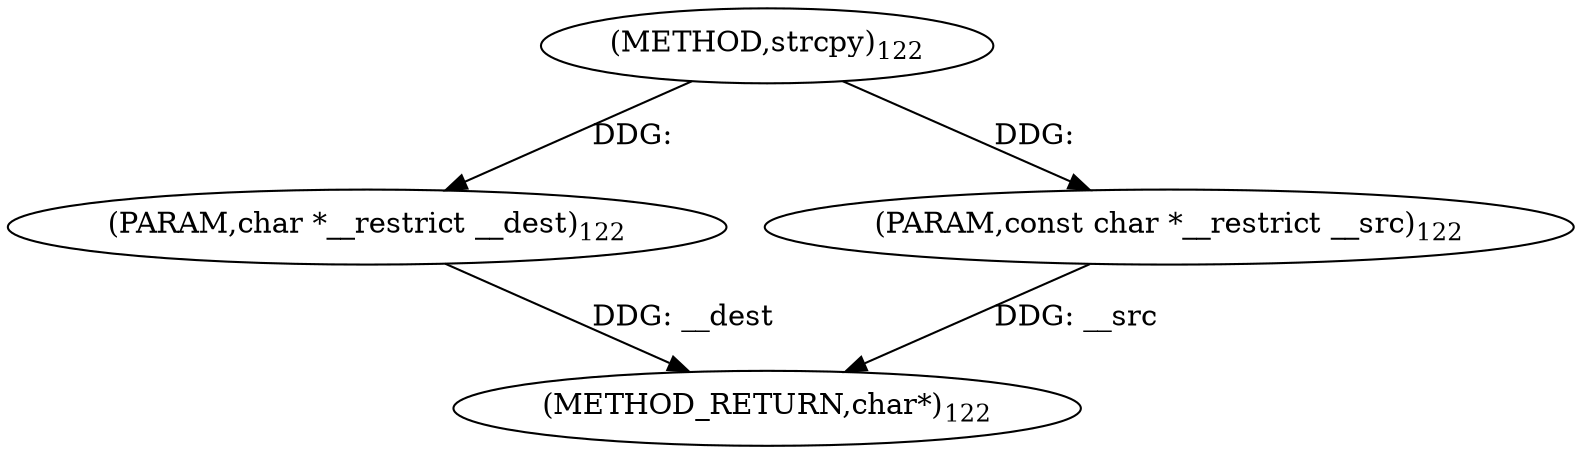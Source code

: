 digraph "strcpy" {  
"98778" [label = <(METHOD,strcpy)<SUB>122</SUB>> ]
"98781" [label = <(METHOD_RETURN,char*)<SUB>122</SUB>> ]
"98779" [label = <(PARAM,char *__restrict __dest)<SUB>122</SUB>> ]
"98780" [label = <(PARAM,const char *__restrict __src)<SUB>122</SUB>> ]
  "98779" -> "98781"  [ label = "DDG: __dest"] 
  "98780" -> "98781"  [ label = "DDG: __src"] 
  "98778" -> "98779"  [ label = "DDG: "] 
  "98778" -> "98780"  [ label = "DDG: "] 
}
